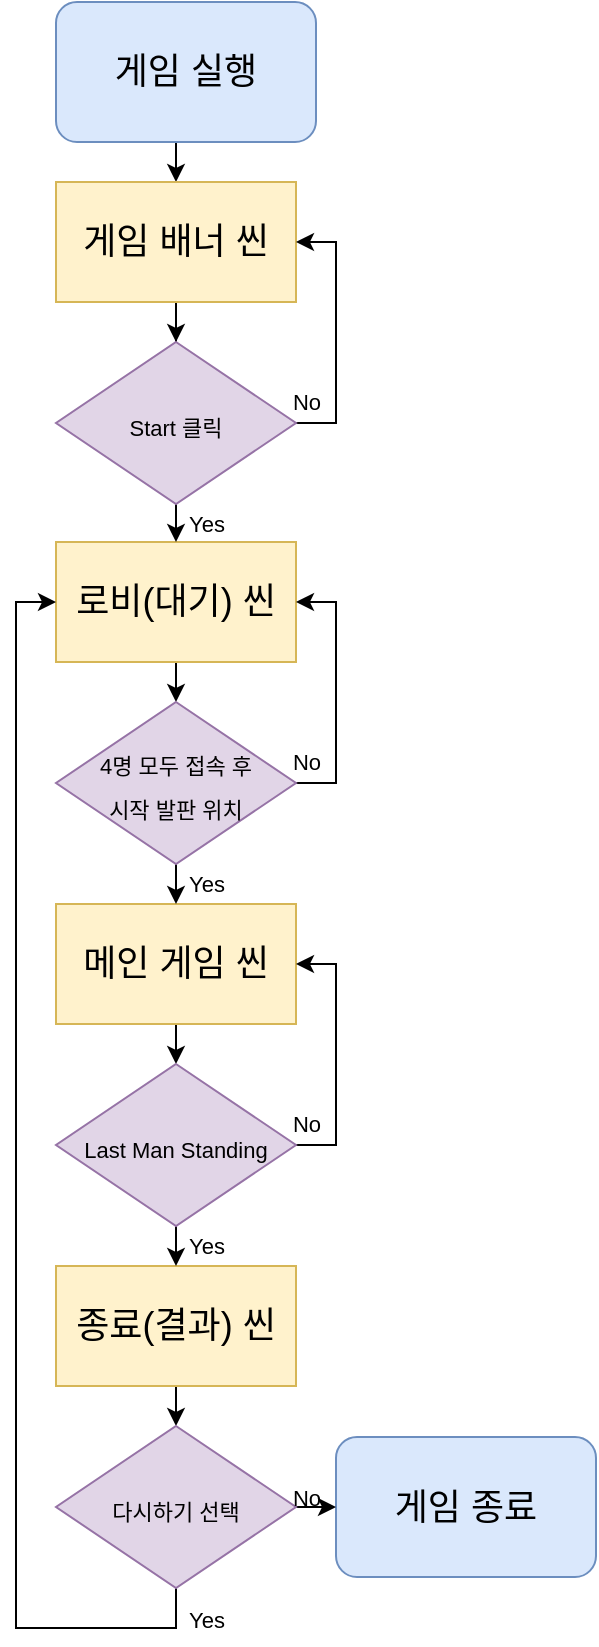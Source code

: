 <mxfile version="15.6.3" type="device"><diagram id="Q8Ws-jvCr31vErcevGef" name="Page-1"><mxGraphModel dx="1372" dy="760" grid="1" gridSize="10" guides="1" tooltips="1" connect="1" arrows="1" fold="1" page="1" pageScale="1" pageWidth="827" pageHeight="1169" math="0" shadow="0"><root><mxCell id="0"/><mxCell id="1" parent="0"/><mxCell id="2KLuxp6bu8dxoxb5geq6-7" style="edgeStyle=orthogonalEdgeStyle;rounded=0;orthogonalLoop=1;jettySize=auto;html=1;exitX=0.5;exitY=1;exitDx=0;exitDy=0;entryX=0.5;entryY=0;entryDx=0;entryDy=0;fontSize=18;" edge="1" parent="1" source="2KLuxp6bu8dxoxb5geq6-1" target="2KLuxp6bu8dxoxb5geq6-6"><mxGeometry relative="1" as="geometry"/></mxCell><mxCell id="2KLuxp6bu8dxoxb5geq6-1" value="&lt;font style=&quot;font-size: 18px&quot;&gt;게임 실행&lt;/font&gt;" style="rounded=1;whiteSpace=wrap;html=1;fillColor=#dae8fc;strokeColor=#6c8ebf;" vertex="1" parent="1"><mxGeometry x="200" y="110" width="130" height="70" as="geometry"/></mxCell><mxCell id="2KLuxp6bu8dxoxb5geq6-41" style="edgeStyle=orthogonalEdgeStyle;rounded=0;orthogonalLoop=1;jettySize=auto;html=1;exitX=0.5;exitY=1;exitDx=0;exitDy=0;fontSize=11;" edge="1" parent="1" source="2KLuxp6bu8dxoxb5geq6-6" target="2KLuxp6bu8dxoxb5geq6-40"><mxGeometry relative="1" as="geometry"/></mxCell><mxCell id="2KLuxp6bu8dxoxb5geq6-6" value="게임 배너 씬" style="rounded=0;whiteSpace=wrap;html=1;fontSize=18;fillColor=#fff2cc;strokeColor=#d6b656;" vertex="1" parent="1"><mxGeometry x="200" y="200" width="120" height="60" as="geometry"/></mxCell><mxCell id="2KLuxp6bu8dxoxb5geq6-31" style="edgeStyle=orthogonalEdgeStyle;rounded=0;orthogonalLoop=1;jettySize=auto;html=1;exitX=0.5;exitY=1;exitDx=0;exitDy=0;entryX=0.5;entryY=0;entryDx=0;entryDy=0;fontSize=11;" edge="1" parent="1" source="2KLuxp6bu8dxoxb5geq6-9" target="2KLuxp6bu8dxoxb5geq6-30"><mxGeometry relative="1" as="geometry"/></mxCell><mxCell id="2KLuxp6bu8dxoxb5geq6-9" value="로비(대기) 씬" style="rounded=0;whiteSpace=wrap;html=1;fontSize=18;fillColor=#fff2cc;strokeColor=#d6b656;" vertex="1" parent="1"><mxGeometry x="200" y="380" width="120" height="60" as="geometry"/></mxCell><mxCell id="2KLuxp6bu8dxoxb5geq6-35" style="edgeStyle=orthogonalEdgeStyle;rounded=0;orthogonalLoop=1;jettySize=auto;html=1;exitX=0.5;exitY=1;exitDx=0;exitDy=0;entryX=0.5;entryY=0;entryDx=0;entryDy=0;fontSize=11;" edge="1" parent="1" source="2KLuxp6bu8dxoxb5geq6-14" target="2KLuxp6bu8dxoxb5geq6-29"><mxGeometry relative="1" as="geometry"/></mxCell><mxCell id="2KLuxp6bu8dxoxb5geq6-14" value="메인 게임 씬" style="rounded=0;whiteSpace=wrap;html=1;fontSize=18;fillColor=#fff2cc;strokeColor=#d6b656;" vertex="1" parent="1"><mxGeometry x="200" y="561" width="120" height="60" as="geometry"/></mxCell><mxCell id="2KLuxp6bu8dxoxb5geq6-49" style="edgeStyle=orthogonalEdgeStyle;rounded=0;orthogonalLoop=1;jettySize=auto;html=1;exitX=0.5;exitY=1;exitDx=0;exitDy=0;entryX=0.5;entryY=0;entryDx=0;entryDy=0;fontSize=11;" edge="1" parent="1" source="2KLuxp6bu8dxoxb5geq6-21" target="2KLuxp6bu8dxoxb5geq6-46"><mxGeometry relative="1" as="geometry"/></mxCell><mxCell id="2KLuxp6bu8dxoxb5geq6-21" value="종료(결과) 씬" style="rounded=0;whiteSpace=wrap;html=1;fontSize=18;fillColor=#fff2cc;strokeColor=#d6b656;" vertex="1" parent="1"><mxGeometry x="200" y="742" width="120" height="60" as="geometry"/></mxCell><mxCell id="2KLuxp6bu8dxoxb5geq6-27" style="edgeStyle=orthogonalEdgeStyle;rounded=0;orthogonalLoop=1;jettySize=auto;html=1;entryX=0.5;entryY=0;entryDx=0;entryDy=0;fontSize=11;" edge="1" parent="1" target="2KLuxp6bu8dxoxb5geq6-21"><mxGeometry relative="1" as="geometry"><mxPoint x="260" y="711" as="sourcePoint"/></mxGeometry></mxCell><mxCell id="2KLuxp6bu8dxoxb5geq6-34" style="edgeStyle=orthogonalEdgeStyle;rounded=0;orthogonalLoop=1;jettySize=auto;html=1;exitX=1;exitY=0.5;exitDx=0;exitDy=0;entryX=1;entryY=0.5;entryDx=0;entryDy=0;fontSize=11;" edge="1" parent="1" source="2KLuxp6bu8dxoxb5geq6-29" target="2KLuxp6bu8dxoxb5geq6-14"><mxGeometry relative="1" as="geometry"/></mxCell><mxCell id="2KLuxp6bu8dxoxb5geq6-29" value="&lt;span style=&quot;font-size: 11px&quot;&gt;Last Man Standing&lt;/span&gt;" style="rhombus;whiteSpace=wrap;html=1;fontSize=18;fillColor=#e1d5e7;strokeColor=#9673a6;" vertex="1" parent="1"><mxGeometry x="200" y="641" width="120" height="81" as="geometry"/></mxCell><mxCell id="2KLuxp6bu8dxoxb5geq6-32" style="edgeStyle=orthogonalEdgeStyle;rounded=0;orthogonalLoop=1;jettySize=auto;html=1;exitX=0.5;exitY=1;exitDx=0;exitDy=0;entryX=0.5;entryY=0;entryDx=0;entryDy=0;fontSize=11;" edge="1" parent="1" source="2KLuxp6bu8dxoxb5geq6-30" target="2KLuxp6bu8dxoxb5geq6-14"><mxGeometry relative="1" as="geometry"/></mxCell><mxCell id="2KLuxp6bu8dxoxb5geq6-33" style="edgeStyle=orthogonalEdgeStyle;rounded=0;orthogonalLoop=1;jettySize=auto;html=1;exitX=1;exitY=0.5;exitDx=0;exitDy=0;fontSize=11;entryX=1;entryY=0.5;entryDx=0;entryDy=0;" edge="1" parent="1" source="2KLuxp6bu8dxoxb5geq6-30" target="2KLuxp6bu8dxoxb5geq6-9"><mxGeometry relative="1" as="geometry"><mxPoint x="360" y="410" as="targetPoint"/></mxGeometry></mxCell><mxCell id="2KLuxp6bu8dxoxb5geq6-30" value="&lt;span style=&quot;font-size: 11px&quot;&gt;4명 모두 접속 후&lt;br&gt;시작 발판 위치&lt;br&gt;&lt;/span&gt;" style="rhombus;whiteSpace=wrap;html=1;fontSize=18;fillColor=#e1d5e7;strokeColor=#9673a6;" vertex="1" parent="1"><mxGeometry x="200" y="460" width="120" height="81" as="geometry"/></mxCell><mxCell id="2KLuxp6bu8dxoxb5geq6-36" value="Yes" style="text;html=1;align=center;verticalAlign=middle;resizable=0;points=[];autosize=1;strokeColor=none;fillColor=none;fontSize=11;" vertex="1" parent="1"><mxGeometry x="260" y="541" width="30" height="20" as="geometry"/></mxCell><mxCell id="2KLuxp6bu8dxoxb5geq6-37" value="Yes" style="text;html=1;align=center;verticalAlign=middle;resizable=0;points=[];autosize=1;strokeColor=none;fillColor=none;fontSize=11;" vertex="1" parent="1"><mxGeometry x="260" y="722" width="30" height="20" as="geometry"/></mxCell><mxCell id="2KLuxp6bu8dxoxb5geq6-38" value="No" style="text;html=1;align=center;verticalAlign=middle;resizable=0;points=[];autosize=1;strokeColor=none;fillColor=none;fontSize=11;" vertex="1" parent="1"><mxGeometry x="310" y="661" width="30" height="20" as="geometry"/></mxCell><mxCell id="2KLuxp6bu8dxoxb5geq6-39" value="No" style="text;html=1;align=center;verticalAlign=middle;resizable=0;points=[];autosize=1;strokeColor=none;fillColor=none;fontSize=11;" vertex="1" parent="1"><mxGeometry x="310" y="480" width="30" height="20" as="geometry"/></mxCell><mxCell id="2KLuxp6bu8dxoxb5geq6-42" style="edgeStyle=orthogonalEdgeStyle;rounded=0;orthogonalLoop=1;jettySize=auto;html=1;exitX=0.5;exitY=1;exitDx=0;exitDy=0;entryX=0.5;entryY=0;entryDx=0;entryDy=0;fontSize=11;" edge="1" parent="1" source="2KLuxp6bu8dxoxb5geq6-40" target="2KLuxp6bu8dxoxb5geq6-9"><mxGeometry relative="1" as="geometry"/></mxCell><mxCell id="2KLuxp6bu8dxoxb5geq6-43" style="edgeStyle=orthogonalEdgeStyle;rounded=0;orthogonalLoop=1;jettySize=auto;html=1;exitX=1;exitY=0.5;exitDx=0;exitDy=0;entryX=1;entryY=0.5;entryDx=0;entryDy=0;fontSize=11;" edge="1" parent="1" source="2KLuxp6bu8dxoxb5geq6-40" target="2KLuxp6bu8dxoxb5geq6-6"><mxGeometry relative="1" as="geometry"/></mxCell><mxCell id="2KLuxp6bu8dxoxb5geq6-40" value="&lt;span style=&quot;font-size: 11px&quot;&gt;Start 클릭&lt;br&gt;&lt;/span&gt;" style="rhombus;whiteSpace=wrap;html=1;fontSize=18;fillColor=#e1d5e7;strokeColor=#9673a6;" vertex="1" parent="1"><mxGeometry x="200" y="280" width="120" height="81" as="geometry"/></mxCell><mxCell id="2KLuxp6bu8dxoxb5geq6-44" value="&lt;font style=&quot;font-size: 18px&quot;&gt;게임 종료&lt;/font&gt;" style="rounded=1;whiteSpace=wrap;html=1;fillColor=#dae8fc;strokeColor=#6c8ebf;" vertex="1" parent="1"><mxGeometry x="340" y="827.5" width="130" height="70" as="geometry"/></mxCell><mxCell id="2KLuxp6bu8dxoxb5geq6-47" style="edgeStyle=orthogonalEdgeStyle;rounded=0;orthogonalLoop=1;jettySize=auto;html=1;exitX=1;exitY=0.5;exitDx=0;exitDy=0;entryX=0;entryY=0.5;entryDx=0;entryDy=0;fontSize=11;" edge="1" parent="1" source="2KLuxp6bu8dxoxb5geq6-46" target="2KLuxp6bu8dxoxb5geq6-44"><mxGeometry relative="1" as="geometry"/></mxCell><mxCell id="2KLuxp6bu8dxoxb5geq6-48" style="edgeStyle=orthogonalEdgeStyle;rounded=0;orthogonalLoop=1;jettySize=auto;html=1;exitX=0.5;exitY=1;exitDx=0;exitDy=0;entryX=0;entryY=0.5;entryDx=0;entryDy=0;fontSize=11;" edge="1" parent="1" source="2KLuxp6bu8dxoxb5geq6-46" target="2KLuxp6bu8dxoxb5geq6-9"><mxGeometry relative="1" as="geometry"/></mxCell><mxCell id="2KLuxp6bu8dxoxb5geq6-46" value="&lt;span style=&quot;font-size: 11px&quot;&gt;다시하기 선택&lt;/span&gt;" style="rhombus;whiteSpace=wrap;html=1;fontSize=18;fillColor=#e1d5e7;strokeColor=#9673a6;" vertex="1" parent="1"><mxGeometry x="200" y="822" width="120" height="81" as="geometry"/></mxCell><mxCell id="2KLuxp6bu8dxoxb5geq6-50" value="Yes" style="text;html=1;align=center;verticalAlign=middle;resizable=0;points=[];autosize=1;strokeColor=none;fillColor=none;fontSize=11;" vertex="1" parent="1"><mxGeometry x="260" y="908.5" width="30" height="20" as="geometry"/></mxCell><mxCell id="2KLuxp6bu8dxoxb5geq6-51" value="No" style="text;html=1;align=center;verticalAlign=middle;resizable=0;points=[];autosize=1;strokeColor=none;fillColor=none;fontSize=11;" vertex="1" parent="1"><mxGeometry x="310" y="847.5" width="30" height="20" as="geometry"/></mxCell><mxCell id="2KLuxp6bu8dxoxb5geq6-52" value="Yes" style="text;html=1;align=center;verticalAlign=middle;resizable=0;points=[];autosize=1;strokeColor=none;fillColor=none;fontSize=11;" vertex="1" parent="1"><mxGeometry x="260" y="361" width="30" height="20" as="geometry"/></mxCell><mxCell id="2KLuxp6bu8dxoxb5geq6-53" value="No" style="text;html=1;align=center;verticalAlign=middle;resizable=0;points=[];autosize=1;strokeColor=none;fillColor=none;fontSize=11;" vertex="1" parent="1"><mxGeometry x="310" y="300" width="30" height="20" as="geometry"/></mxCell></root></mxGraphModel></diagram></mxfile>